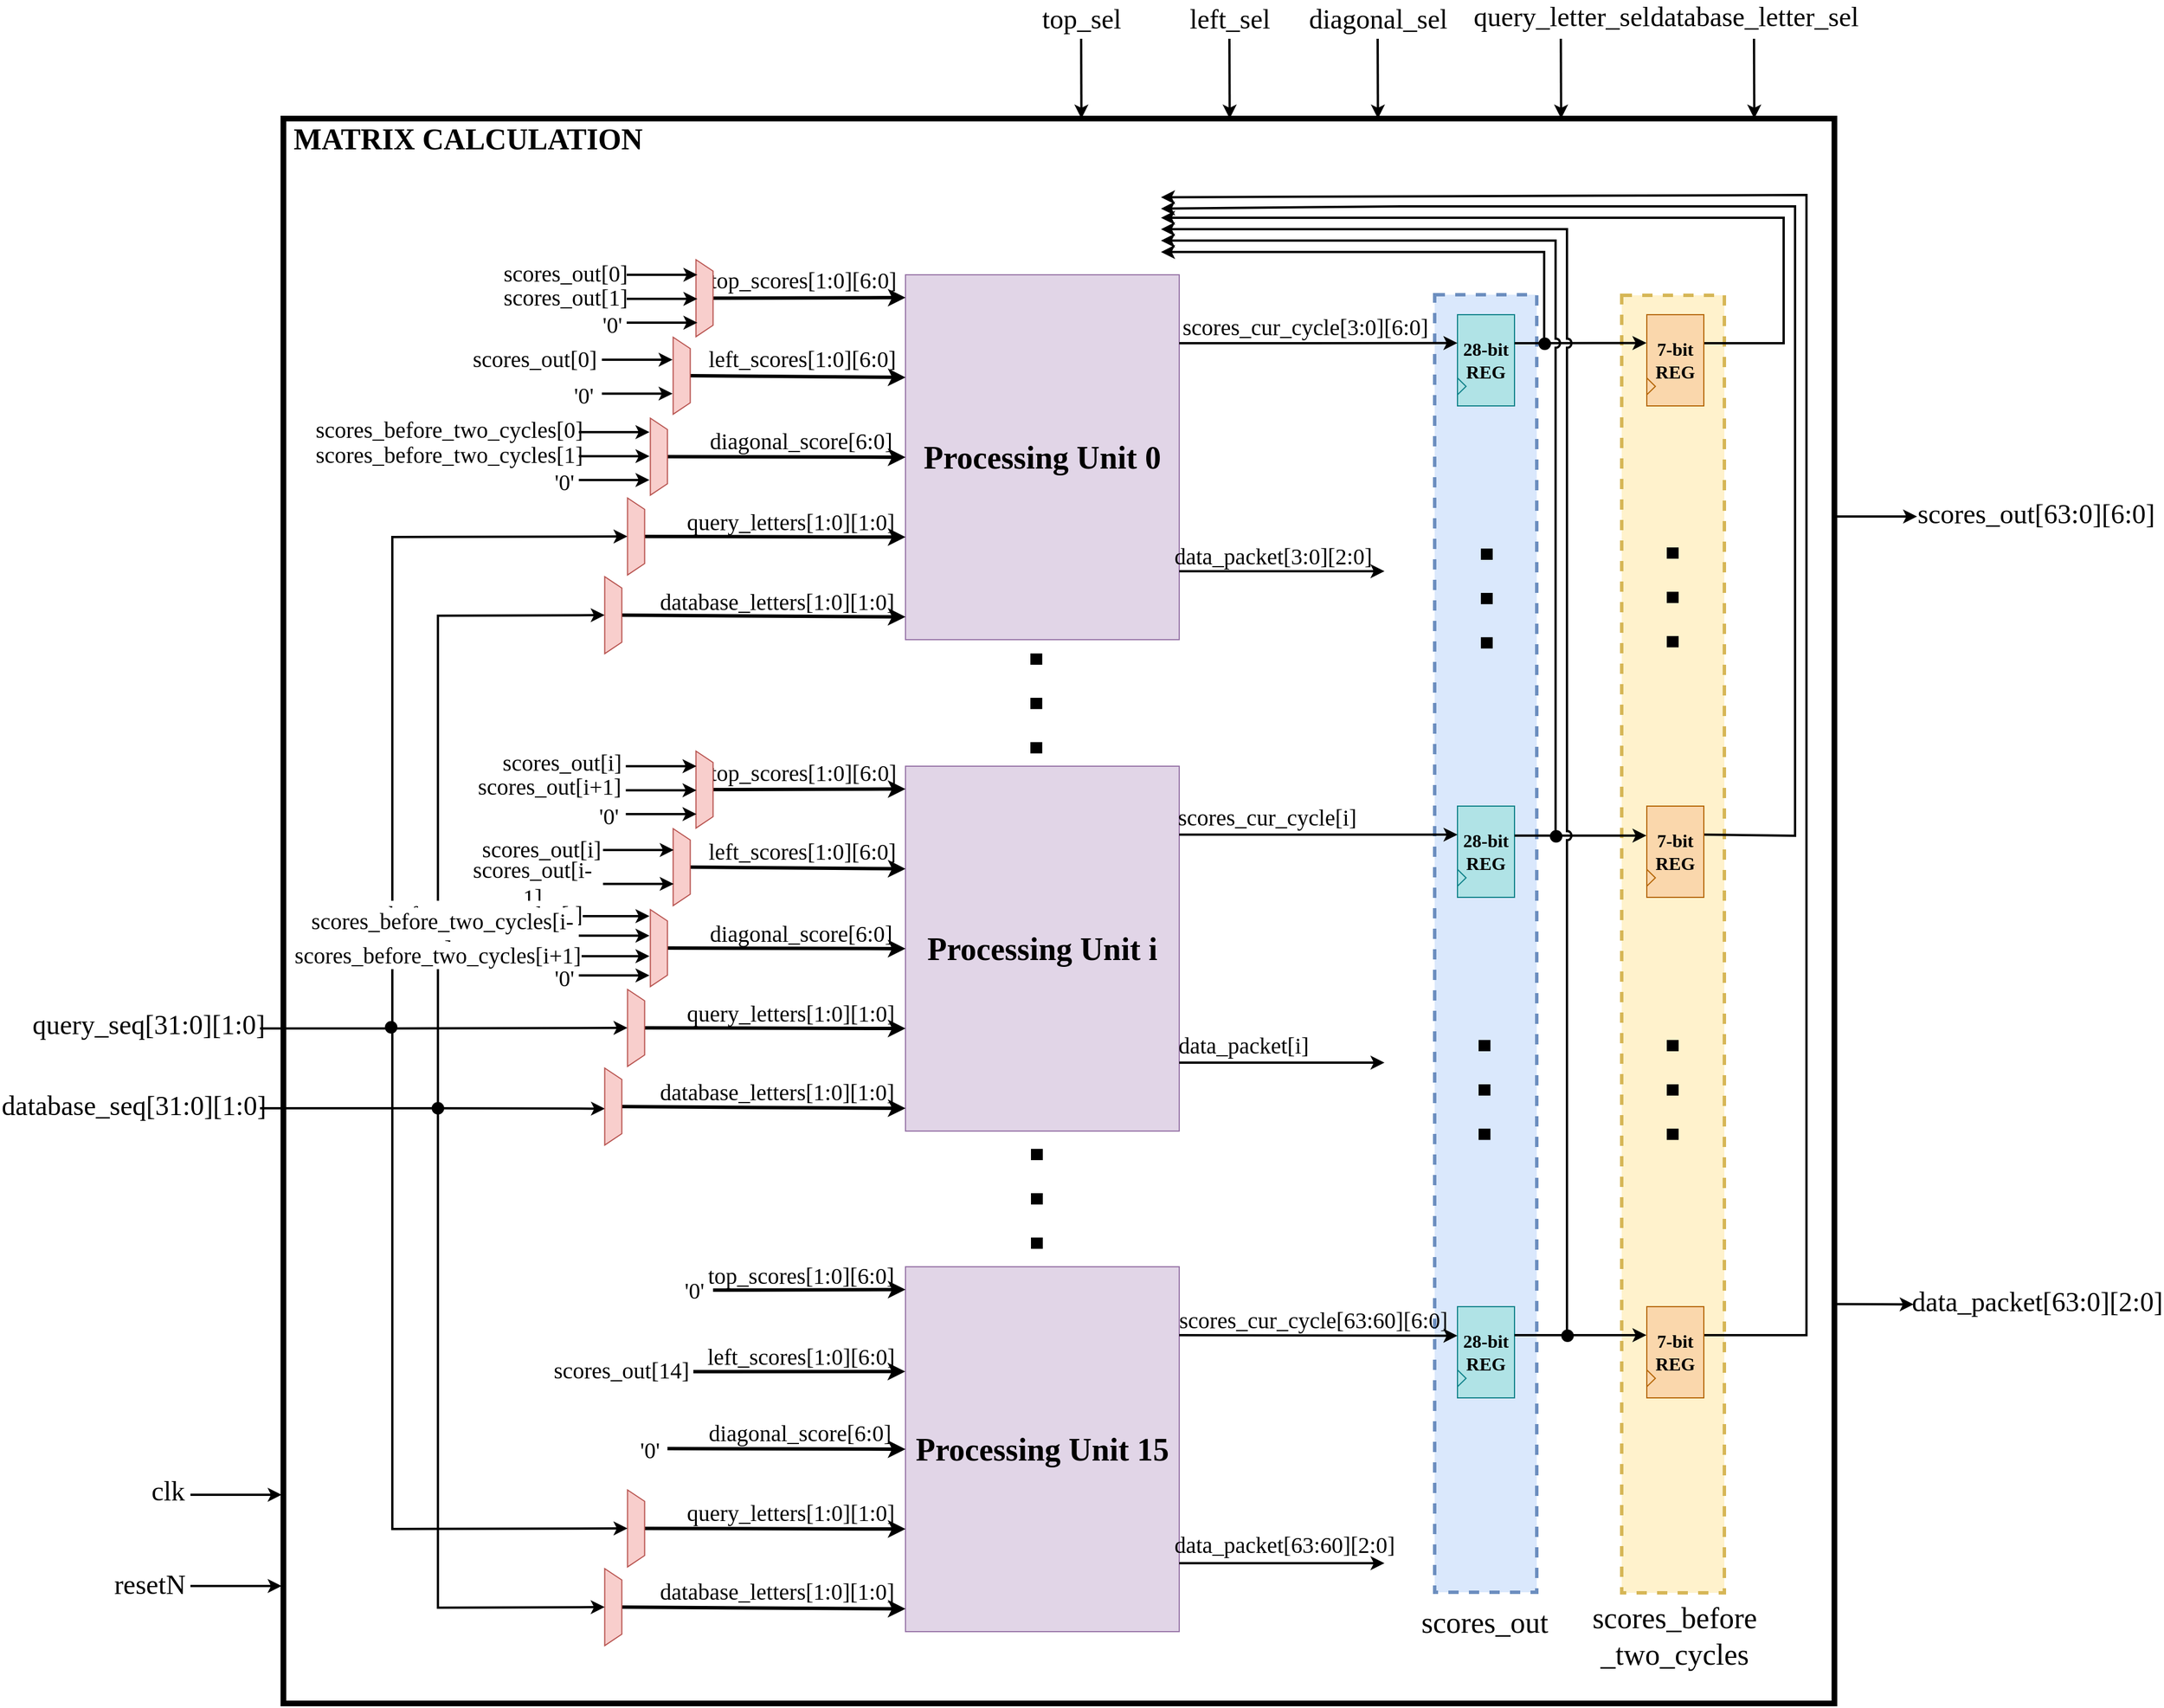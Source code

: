 <mxfile version="21.7.5" type="device">
  <diagram name="‫עמוד-1‬" id="yEgDZmayfc_JwmJZ2z_H">
    <mxGraphModel dx="6044" dy="1129" grid="1" gridSize="10" guides="1" tooltips="1" connect="1" arrows="1" fold="1" page="1" pageScale="1" pageWidth="827" pageHeight="1169" math="0" shadow="0">
      <root>
        <mxCell id="0" />
        <mxCell id="1" parent="0" />
        <mxCell id="PTuWUrmzwb7cRTRK4Qzy-93" value="" style="rounded=0;whiteSpace=wrap;html=1;fillColor=#dae8fc;dashed=1;strokeWidth=3;strokeColor=#6c8ebf;" parent="1" vertex="1">
          <mxGeometry x="-2880" y="295.51" width="89.5" height="1138" as="geometry" />
        </mxCell>
        <mxCell id="PTuWUrmzwb7cRTRK4Qzy-95" value="" style="rounded=0;whiteSpace=wrap;html=1;fillColor=#fff2cc;dashed=1;strokeWidth=3;strokeColor=#d6b656;" parent="1" vertex="1">
          <mxGeometry x="-2716" y="296.01" width="90" height="1138" as="geometry" />
        </mxCell>
        <mxCell id="PTuWUrmzwb7cRTRK4Qzy-87" value="" style="endArrow=classic;html=1;rounded=0;strokeWidth=2;" parent="1" edge="1">
          <mxGeometry width="50" height="50" relative="1" as="geometry">
            <mxPoint x="-2644" y="1208.01" as="sourcePoint" />
            <mxPoint x="-3120" y="210" as="targetPoint" />
            <Array as="points">
              <mxPoint x="-2554" y="1208.01" />
              <mxPoint x="-2554" y="208.01" />
              <mxPoint x="-3120" y="210" />
            </Array>
          </mxGeometry>
        </mxCell>
        <mxCell id="PTuWUrmzwb7cRTRK4Qzy-109" value="" style="endArrow=classic;html=1;rounded=0;strokeWidth=2;entryX=0.5;entryY=1;entryDx=0;entryDy=0;" parent="1" target="qH3Q0jehhY0XurhtMyEn-48" edge="1">
          <mxGeometry width="50" height="50" relative="1" as="geometry">
            <mxPoint x="-3910" y="939" as="sourcePoint" />
            <mxPoint x="-3587.75" y="738.51" as="targetPoint" />
            <Array as="points">
              <mxPoint x="-3794" y="939.01" />
              <mxPoint x="-3794" y="508" />
            </Array>
          </mxGeometry>
        </mxCell>
        <mxCell id="PTuWUrmzwb7cRTRK4Qzy-119" value="&lt;font style=&quot;font-size: 24px;&quot; face=&quot;Garamond&quot;&gt;query_seq[31:0][1:0]&lt;/font&gt;" style="edgeLabel;html=1;align=center;verticalAlign=middle;resizable=0;points=[];labelBackgroundColor=none;fontSize=24;" parent="PTuWUrmzwb7cRTRK4Qzy-109" vertex="1" connectable="0">
          <mxGeometry x="-0.912" y="2" relative="1" as="geometry">
            <mxPoint x="-131" y="-1" as="offset" />
          </mxGeometry>
        </mxCell>
        <mxCell id="PTuWUrmzwb7cRTRK4Qzy-114" value="" style="endArrow=classic;html=1;rounded=0;entryX=0.5;entryY=1;entryDx=0;entryDy=0;strokeWidth=2;" parent="1" target="qH3Q0jehhY0XurhtMyEn-53" edge="1">
          <mxGeometry width="50" height="50" relative="1" as="geometry">
            <mxPoint x="-3910" y="1009" as="sourcePoint" />
            <mxPoint x="-3607.75" y="647.51" as="targetPoint" />
            <Array as="points">
              <mxPoint x="-3754" y="1009.01" />
              <mxPoint x="-3754" y="577" />
            </Array>
          </mxGeometry>
        </mxCell>
        <mxCell id="PTuWUrmzwb7cRTRK4Qzy-120" value="database_seq[31:0][1:0]" style="edgeLabel;html=1;align=center;verticalAlign=middle;resizable=0;points=[];labelBackgroundColor=none;fontSize=24;fontFamily=Garamond;" parent="PTuWUrmzwb7cRTRK4Qzy-114" vertex="1" connectable="0">
          <mxGeometry x="-0.966" y="2" relative="1" as="geometry">
            <mxPoint x="-124" as="offset" />
          </mxGeometry>
        </mxCell>
        <mxCell id="PTuWUrmzwb7cRTRK4Qzy-82" value="" style="endArrow=classic;html=1;rounded=0;strokeWidth=2;exitX=0.995;exitY=0.313;exitDx=0;exitDy=0;exitPerimeter=0;jumpStyle=none;" parent="1" source="PTuWUrmzwb7cRTRK4Qzy-22" edge="1">
          <mxGeometry width="50" height="50" relative="1" as="geometry">
            <mxPoint x="-2694" y="698.01" as="sourcePoint" />
            <mxPoint x="-3120" y="220" as="targetPoint" />
            <Array as="points">
              <mxPoint x="-2564" y="770" />
              <mxPoint x="-2564" y="218.01" />
              <mxPoint x="-2910" y="218" />
            </Array>
          </mxGeometry>
        </mxCell>
        <mxCell id="PTuWUrmzwb7cRTRK4Qzy-115" value="" style="endArrow=classic;html=1;rounded=0;entryX=0.527;entryY=0.986;entryDx=0;entryDy=0;strokeWidth=2;entryPerimeter=0;" parent="1" target="PTuWUrmzwb7cRTRK4Qzy-34" edge="1">
          <mxGeometry width="50" height="50" relative="1" as="geometry">
            <mxPoint x="-3754" y="1009.01" as="sourcePoint" />
            <mxPoint x="-3494" y="1039.01" as="targetPoint" />
          </mxGeometry>
        </mxCell>
        <mxCell id="PTuWUrmzwb7cRTRK4Qzy-112" value="" style="endArrow=classic;html=1;rounded=0;entryX=0.5;entryY=1;entryDx=0;entryDy=0;strokeWidth=2;" parent="1" target="PTuWUrmzwb7cRTRK4Qzy-33" edge="1">
          <mxGeometry width="50" height="50" relative="1" as="geometry">
            <mxPoint x="-3794" y="939.01" as="sourcePoint" />
            <mxPoint x="-3890" y="910.51" as="targetPoint" />
          </mxGeometry>
        </mxCell>
        <mxCell id="PTuWUrmzwb7cRTRK4Qzy-81" value="" style="endArrow=classic;html=1;rounded=0;strokeWidth=2;" parent="1" edge="1">
          <mxGeometry width="50" height="50" relative="1" as="geometry">
            <mxPoint x="-2644" y="338.01" as="sourcePoint" />
            <mxPoint x="-3120" y="228" as="targetPoint" />
            <Array as="points">
              <mxPoint x="-2574" y="338.01" />
              <mxPoint x="-2574" y="228.01" />
              <mxPoint x="-3030" y="228" />
            </Array>
          </mxGeometry>
        </mxCell>
        <mxCell id="fvL7kXiqWdw7jgWHYyn_-1" value="&lt;b style=&quot;&quot;&gt;&lt;font style=&quot;font-size: 28px;&quot;&gt;Processing Unit 0&lt;/font&gt;&lt;/b&gt;" style="rounded=0;whiteSpace=wrap;html=1;fillColor=#e1d5e7;strokeColor=#9673a6;fontFamily=Garamond;fontSize=20;" parent="1" vertex="1">
          <mxGeometry x="-3344" y="278.01" width="240" height="320" as="geometry" />
        </mxCell>
        <mxCell id="fvL7kXiqWdw7jgWHYyn_-21" value="" style="endArrow=classic;html=1;rounded=0;strokeWidth=3;exitX=0.5;exitY=0;exitDx=0;exitDy=0;entryX=0;entryY=0.25;entryDx=0;entryDy=0;" parent="1" source="qH3Q0jehhY0XurhtMyEn-5" edge="1">
          <mxGeometry width="50" height="50" relative="1" as="geometry">
            <mxPoint x="-3539" y="298.01" as="sourcePoint" />
            <mxPoint x="-3344" y="298.01" as="targetPoint" />
          </mxGeometry>
        </mxCell>
        <mxCell id="qH3Q0jehhY0XurhtMyEn-1" value="" style="endArrow=classic;html=1;rounded=0;strokeWidth=3;exitX=0.5;exitY=0;exitDx=0;exitDy=0;" parent="1" source="qH3Q0jehhY0XurhtMyEn-43" edge="1">
          <mxGeometry width="50" height="50" relative="1" as="geometry">
            <mxPoint x="-3539" y="375.97" as="sourcePoint" />
            <mxPoint x="-3344" y="368.01" as="targetPoint" />
          </mxGeometry>
        </mxCell>
        <mxCell id="qH3Q0jehhY0XurhtMyEn-2" value="&lt;span style=&quot;font-size: 20px; font-weight: normal;&quot;&gt;left_scores[1:0][6:0]&lt;/span&gt;" style="edgeLabel;html=1;align=center;verticalAlign=middle;resizable=0;points=[];fontColor=#000000;fontFamily=Garamond;fontSize=20;fontStyle=1;labelBackgroundColor=none;" parent="qH3Q0jehhY0XurhtMyEn-1" connectable="0" vertex="1">
          <mxGeometry x="-0.44" y="3" relative="1" as="geometry">
            <mxPoint x="44" y="-13" as="offset" />
          </mxGeometry>
        </mxCell>
        <mxCell id="qH3Q0jehhY0XurhtMyEn-10" value="&lt;span style=&quot;font-size: 20px; font-weight: normal;&quot;&gt;top_scores[1:0][6:0]&lt;/span&gt;" style="edgeLabel;html=1;align=center;verticalAlign=middle;resizable=0;points=[];fontColor=#000000;fontFamily=Garamond;fontSize=20;fontStyle=1;labelBackgroundColor=none;" parent="qH3Q0jehhY0XurhtMyEn-1" connectable="0" vertex="1">
          <mxGeometry x="-0.44" y="3" relative="1" as="geometry">
            <mxPoint x="45" y="-82" as="offset" />
          </mxGeometry>
        </mxCell>
        <mxCell id="qH3Q0jehhY0XurhtMyEn-3" value="" style="endArrow=classic;html=1;rounded=0;strokeWidth=3;exitX=0.5;exitY=0;exitDx=0;exitDy=0;" parent="1" source="qH3Q0jehhY0XurhtMyEn-42" edge="1">
          <mxGeometry width="50" height="50" relative="1" as="geometry">
            <mxPoint x="-3534" y="458.01" as="sourcePoint" />
            <mxPoint x="-3344" y="438.01" as="targetPoint" />
          </mxGeometry>
        </mxCell>
        <mxCell id="qH3Q0jehhY0XurhtMyEn-4" value="&lt;span style=&quot;font-size: 20px; font-weight: normal;&quot;&gt;diagonal_score[6:0]&lt;/span&gt;" style="edgeLabel;html=1;align=center;verticalAlign=middle;resizable=0;points=[];fontColor=#000000;fontFamily=Garamond;fontSize=20;fontStyle=1;labelBackgroundColor=none;" parent="qH3Q0jehhY0XurhtMyEn-3" connectable="0" vertex="1">
          <mxGeometry x="-0.44" y="3" relative="1" as="geometry">
            <mxPoint x="58" y="-12" as="offset" />
          </mxGeometry>
        </mxCell>
        <mxCell id="qH3Q0jehhY0XurhtMyEn-5" value="" style="shape=trapezoid;perimeter=trapezoidPerimeter;whiteSpace=wrap;html=1;fixedSize=1;rotation=90;size=10;fillColor=#f8cecc;strokeColor=#b85450;" parent="1" vertex="1">
          <mxGeometry x="-3554" y="291.01" width="67.5" height="15" as="geometry" />
        </mxCell>
        <mxCell id="qH3Q0jehhY0XurhtMyEn-12" value="&lt;b&gt;&lt;font style=&quot;font-size: 16px;&quot; face=&quot;Garamond&quot;&gt;28-bit REG&lt;/font&gt;&lt;/b&gt;" style="rounded=0;whiteSpace=wrap;html=1;fillColor=#b0e3e6;strokeColor=#0e8088;" parent="1" vertex="1">
          <mxGeometry x="-2860" y="313.01" width="50" height="80" as="geometry" />
        </mxCell>
        <mxCell id="qH3Q0jehhY0XurhtMyEn-13" value="" style="triangle;whiteSpace=wrap;html=1;fillColor=#b0e3e6;strokeColor=#0e8088;" parent="1" vertex="1">
          <mxGeometry x="-2860" y="368.47" width="7.5" height="14.733" as="geometry" />
        </mxCell>
        <mxCell id="qH3Q0jehhY0XurhtMyEn-16" value="" style="endArrow=classic;html=1;rounded=0;strokeWidth=2;entryX=-0.001;entryY=0.311;entryDx=0;entryDy=0;entryPerimeter=0;" parent="1" edge="1" target="qH3Q0jehhY0XurhtMyEn-12">
          <mxGeometry width="50" height="50" relative="1" as="geometry">
            <mxPoint x="-3104" y="338.01" as="sourcePoint" />
            <mxPoint x="-2854" y="338.01" as="targetPoint" />
          </mxGeometry>
        </mxCell>
        <mxCell id="PTuWUrmzwb7cRTRK4Qzy-3" value="scores_cur_cycle[3:0][6:0]" style="edgeLabel;html=1;align=left;verticalAlign=middle;resizable=0;points=[];labelBackgroundColor=none;fontSize=20;fontFamily=Garamond;" parent="qH3Q0jehhY0XurhtMyEn-16" vertex="1" connectable="0">
          <mxGeometry x="0.17" y="-3" relative="1" as="geometry">
            <mxPoint x="-142" y="-18" as="offset" />
          </mxGeometry>
        </mxCell>
        <mxCell id="qH3Q0jehhY0XurhtMyEn-32" value="&lt;b&gt;&lt;font style=&quot;font-size: 16px;&quot; face=&quot;Garamond&quot;&gt;7-bit REG&lt;/font&gt;&lt;/b&gt;" style="rounded=0;whiteSpace=wrap;html=1;fillColor=#fad7ac;strokeColor=#b46504;" parent="1" vertex="1">
          <mxGeometry x="-2694" y="313.01" width="50" height="80" as="geometry" />
        </mxCell>
        <mxCell id="qH3Q0jehhY0XurhtMyEn-33" value="" style="triangle;whiteSpace=wrap;html=1;fillColor=#fad7ac;strokeColor=#b46504;" parent="1" vertex="1">
          <mxGeometry x="-2694" y="368.47" width="7.5" height="14.733" as="geometry" />
        </mxCell>
        <mxCell id="qH3Q0jehhY0XurhtMyEn-34" value="" style="endArrow=classic;html=1;rounded=0;strokeWidth=2;endFill=1;entryX=-0.006;entryY=0.31;entryDx=0;entryDy=0;entryPerimeter=0;" parent="1" target="qH3Q0jehhY0XurhtMyEn-32" edge="1">
          <mxGeometry width="50" height="50" relative="1" as="geometry">
            <mxPoint x="-2803" y="338.01" as="sourcePoint" />
            <mxPoint x="-2744" y="338.01" as="targetPoint" />
          </mxGeometry>
        </mxCell>
        <mxCell id="qH3Q0jehhY0XurhtMyEn-42" value="" style="shape=trapezoid;perimeter=trapezoidPerimeter;whiteSpace=wrap;html=1;fixedSize=1;rotation=90;size=10;fillColor=#f8cecc;strokeColor=#b85450;" parent="1" vertex="1">
          <mxGeometry x="-3594" y="430.01" width="67.5" height="15" as="geometry" />
        </mxCell>
        <mxCell id="qH3Q0jehhY0XurhtMyEn-43" value="" style="shape=trapezoid;perimeter=trapezoidPerimeter;whiteSpace=wrap;html=1;fixedSize=1;rotation=90;size=10;fillColor=#f8cecc;strokeColor=#b85450;" parent="1" vertex="1">
          <mxGeometry x="-3574" y="359.01" width="67.5" height="15" as="geometry" />
        </mxCell>
        <mxCell id="qH3Q0jehhY0XurhtMyEn-44" value="" style="endArrow=classic;html=1;rounded=0;strokeWidth=3;" parent="1" source="qH3Q0jehhY0XurhtMyEn-48" edge="1">
          <mxGeometry width="50" height="50" relative="1" as="geometry">
            <mxPoint x="-3574" y="537.09" as="sourcePoint" />
            <mxPoint x="-3344" y="508.01" as="targetPoint" />
          </mxGeometry>
        </mxCell>
        <mxCell id="qH3Q0jehhY0XurhtMyEn-58" value="&lt;font style=&quot;font-size: 20px;&quot; face=&quot;Garamond&quot;&gt;query_letters[1:0][1:0]&lt;/font&gt;" style="edgeLabel;html=1;align=center;verticalAlign=middle;resizable=0;points=[];labelBackgroundColor=none;" parent="qH3Q0jehhY0XurhtMyEn-44" vertex="1" connectable="0">
          <mxGeometry x="0.078" y="1" relative="1" as="geometry">
            <mxPoint x="4" y="-13" as="offset" />
          </mxGeometry>
        </mxCell>
        <mxCell id="qH3Q0jehhY0XurhtMyEn-45" value="" style="endArrow=classic;html=1;rounded=0;strokeWidth=3;" parent="1" source="qH3Q0jehhY0XurhtMyEn-53" edge="1">
          <mxGeometry width="50" height="50" relative="1" as="geometry">
            <mxPoint x="-3574" y="608.01" as="sourcePoint" />
            <mxPoint x="-3344" y="578.01" as="targetPoint" />
          </mxGeometry>
        </mxCell>
        <mxCell id="qH3Q0jehhY0XurhtMyEn-59" value="&lt;font style=&quot;font-size: 20px;&quot; face=&quot;Garamond&quot;&gt;database_letters[1:0][1:0]&lt;/font&gt;" style="edgeLabel;html=1;align=center;verticalAlign=middle;resizable=0;points=[];labelBackgroundColor=none;" parent="qH3Q0jehhY0XurhtMyEn-45" vertex="1" connectable="0">
          <mxGeometry x="-0.498" relative="1" as="geometry">
            <mxPoint x="73" y="-13" as="offset" />
          </mxGeometry>
        </mxCell>
        <mxCell id="qH3Q0jehhY0XurhtMyEn-48" value="" style="shape=trapezoid;perimeter=trapezoidPerimeter;whiteSpace=wrap;html=1;fixedSize=1;rotation=90;size=10;fillColor=#f8cecc;strokeColor=#b85450;" parent="1" vertex="1">
          <mxGeometry x="-3614" y="500.01" width="67.5" height="15" as="geometry" />
        </mxCell>
        <mxCell id="qH3Q0jehhY0XurhtMyEn-53" value="" style="shape=trapezoid;perimeter=trapezoidPerimeter;whiteSpace=wrap;html=1;fixedSize=1;rotation=90;size=10;fillColor=#f8cecc;strokeColor=#b85450;" parent="1" vertex="1">
          <mxGeometry x="-3634" y="569.01" width="67.5" height="15" as="geometry" />
        </mxCell>
        <mxCell id="PTuWUrmzwb7cRTRK4Qzy-4" value="" style="endArrow=classic;html=1;rounded=0;exitX=1;exitY=0.5;exitDx=0;exitDy=0;strokeWidth=2;" parent="1" edge="1">
          <mxGeometry width="50" height="50" relative="1" as="geometry">
            <mxPoint x="-3104" y="538.01" as="sourcePoint" />
            <mxPoint x="-2924" y="538.01" as="targetPoint" />
          </mxGeometry>
        </mxCell>
        <mxCell id="PTuWUrmzwb7cRTRK4Qzy-5" value="&lt;font face=&quot;Garamond&quot; style=&quot;font-size: 20px;&quot;&gt;data_packet[3:0][2:0]&lt;/font&gt;" style="edgeLabel;html=1;align=center;verticalAlign=middle;resizable=0;points=[];labelBackgroundColor=none;" parent="PTuWUrmzwb7cRTRK4Qzy-4" vertex="1" connectable="0">
          <mxGeometry x="0.858" y="-4" relative="1" as="geometry">
            <mxPoint x="-85" y="-18" as="offset" />
          </mxGeometry>
        </mxCell>
        <mxCell id="PTuWUrmzwb7cRTRK4Qzy-9" value="&lt;b style=&quot;&quot;&gt;&lt;font style=&quot;font-size: 28px;&quot;&gt;Processing Unit i&lt;/font&gt;&lt;/b&gt;" style="rounded=0;whiteSpace=wrap;html=1;fillColor=#e1d5e7;strokeColor=#9673a6;fontFamily=Garamond;fontSize=20;" parent="1" vertex="1">
          <mxGeometry x="-3344" y="709.01" width="240" height="320" as="geometry" />
        </mxCell>
        <mxCell id="PTuWUrmzwb7cRTRK4Qzy-10" value="" style="endArrow=classic;html=1;rounded=0;strokeWidth=3;exitX=0.5;exitY=0;exitDx=0;exitDy=0;entryX=0;entryY=0.25;entryDx=0;entryDy=0;" parent="1" source="PTuWUrmzwb7cRTRK4Qzy-17" edge="1">
          <mxGeometry width="50" height="50" relative="1" as="geometry">
            <mxPoint x="-3539" y="729.01" as="sourcePoint" />
            <mxPoint x="-3344" y="729.01" as="targetPoint" />
          </mxGeometry>
        </mxCell>
        <mxCell id="PTuWUrmzwb7cRTRK4Qzy-11" value="" style="endArrow=classic;html=1;rounded=0;strokeWidth=3;exitX=0.5;exitY=0;exitDx=0;exitDy=0;" parent="1" source="PTuWUrmzwb7cRTRK4Qzy-28" edge="1">
          <mxGeometry width="50" height="50" relative="1" as="geometry">
            <mxPoint x="-3539" y="806.97" as="sourcePoint" />
            <mxPoint x="-3344" y="799.01" as="targetPoint" />
          </mxGeometry>
        </mxCell>
        <mxCell id="PTuWUrmzwb7cRTRK4Qzy-12" value="&lt;span style=&quot;font-size: 20px; font-weight: normal;&quot;&gt;left_scores[1:0][6:0]&lt;/span&gt;" style="edgeLabel;html=1;align=center;verticalAlign=middle;resizable=0;points=[];fontColor=#000000;fontFamily=Garamond;fontSize=20;fontStyle=1;labelBackgroundColor=none;" parent="PTuWUrmzwb7cRTRK4Qzy-11" connectable="0" vertex="1">
          <mxGeometry x="-0.44" y="3" relative="1" as="geometry">
            <mxPoint x="44" y="-12" as="offset" />
          </mxGeometry>
        </mxCell>
        <mxCell id="PTuWUrmzwb7cRTRK4Qzy-13" value="&lt;span style=&quot;font-size: 20px; font-weight: normal;&quot;&gt;top_scores[1:0][6:0]&lt;/span&gt;" style="edgeLabel;html=1;align=center;verticalAlign=middle;resizable=0;points=[];fontColor=#000000;fontFamily=Garamond;fontSize=20;fontStyle=1;labelBackgroundColor=none;" parent="PTuWUrmzwb7cRTRK4Qzy-11" connectable="0" vertex="1">
          <mxGeometry x="-0.44" y="3" relative="1" as="geometry">
            <mxPoint x="45" y="-81" as="offset" />
          </mxGeometry>
        </mxCell>
        <mxCell id="PTuWUrmzwb7cRTRK4Qzy-14" value="" style="endArrow=classic;html=1;rounded=0;strokeWidth=3;exitX=0.5;exitY=0;exitDx=0;exitDy=0;" parent="1" source="PTuWUrmzwb7cRTRK4Qzy-27" edge="1">
          <mxGeometry width="50" height="50" relative="1" as="geometry">
            <mxPoint x="-3534" y="889.01" as="sourcePoint" />
            <mxPoint x="-3344" y="869.01" as="targetPoint" />
          </mxGeometry>
        </mxCell>
        <mxCell id="PTuWUrmzwb7cRTRK4Qzy-15" value="&lt;span style=&quot;font-size: 20px; font-weight: normal;&quot;&gt;diagonal_score[6:0]&lt;/span&gt;" style="edgeLabel;html=1;align=center;verticalAlign=middle;resizable=0;points=[];fontColor=#000000;fontFamily=Garamond;fontSize=20;fontStyle=1;labelBackgroundColor=none;" parent="PTuWUrmzwb7cRTRK4Qzy-14" connectable="0" vertex="1">
          <mxGeometry x="-0.44" y="3" relative="1" as="geometry">
            <mxPoint x="58" y="-11" as="offset" />
          </mxGeometry>
        </mxCell>
        <mxCell id="PTuWUrmzwb7cRTRK4Qzy-17" value="" style="shape=trapezoid;perimeter=trapezoidPerimeter;whiteSpace=wrap;html=1;fixedSize=1;rotation=90;size=10;fillColor=#f8cecc;strokeColor=#b85450;" parent="1" vertex="1">
          <mxGeometry x="-3554" y="722.01" width="67.5" height="15" as="geometry" />
        </mxCell>
        <mxCell id="PTuWUrmzwb7cRTRK4Qzy-18" value="&lt;b&gt;&lt;font style=&quot;font-size: 16px;&quot; face=&quot;Garamond&quot;&gt;28-bit REG&lt;/font&gt;&lt;/b&gt;" style="rounded=0;whiteSpace=wrap;html=1;fillColor=#b0e3e6;strokeColor=#0e8088;" parent="1" vertex="1">
          <mxGeometry x="-2860" y="744.01" width="50" height="80" as="geometry" />
        </mxCell>
        <mxCell id="PTuWUrmzwb7cRTRK4Qzy-19" value="" style="triangle;whiteSpace=wrap;html=1;fillColor=#b0e3e6;strokeColor=#0e8088;" parent="1" vertex="1">
          <mxGeometry x="-2860" y="799.47" width="7.5" height="14.733" as="geometry" />
        </mxCell>
        <mxCell id="PTuWUrmzwb7cRTRK4Qzy-20" value="" style="endArrow=classic;html=1;rounded=0;strokeWidth=2;entryX=0;entryY=0.313;entryDx=0;entryDy=0;entryPerimeter=0;" parent="1" target="PTuWUrmzwb7cRTRK4Qzy-18" edge="1">
          <mxGeometry width="50" height="50" relative="1" as="geometry">
            <mxPoint x="-3104" y="769.01" as="sourcePoint" />
            <mxPoint x="-2914" y="769.01" as="targetPoint" />
          </mxGeometry>
        </mxCell>
        <mxCell id="PTuWUrmzwb7cRTRK4Qzy-21" value="scores_cur_cycle[i]" style="edgeLabel;html=1;align=left;verticalAlign=middle;resizable=0;points=[];labelBackgroundColor=none;fontSize=20;fontFamily=Garamond;" parent="PTuWUrmzwb7cRTRK4Qzy-20" vertex="1" connectable="0">
          <mxGeometry x="0.17" y="-3" relative="1" as="geometry">
            <mxPoint x="-145" y="-19" as="offset" />
          </mxGeometry>
        </mxCell>
        <mxCell id="PTuWUrmzwb7cRTRK4Qzy-22" value="&lt;b&gt;&lt;font style=&quot;font-size: 16px;&quot; face=&quot;Garamond&quot;&gt;7-bit REG&lt;/font&gt;&lt;/b&gt;" style="rounded=0;whiteSpace=wrap;html=1;fillColor=#fad7ac;strokeColor=#b46504;" parent="1" vertex="1">
          <mxGeometry x="-2694" y="744.01" width="50" height="80" as="geometry" />
        </mxCell>
        <mxCell id="PTuWUrmzwb7cRTRK4Qzy-23" value="" style="triangle;whiteSpace=wrap;html=1;fillColor=#fad7ac;strokeColor=#b46504;" parent="1" vertex="1">
          <mxGeometry x="-2694" y="799.47" width="7.5" height="14.733" as="geometry" />
        </mxCell>
        <mxCell id="PTuWUrmzwb7cRTRK4Qzy-24" value="" style="endArrow=classic;html=1;rounded=0;strokeWidth=2;endFill=1;entryX=-0.006;entryY=0.323;entryDx=0;entryDy=0;entryPerimeter=0;exitX=1.002;exitY=0.323;exitDx=0;exitDy=0;exitPerimeter=0;" parent="1" target="PTuWUrmzwb7cRTRK4Qzy-22" edge="1" source="PTuWUrmzwb7cRTRK4Qzy-18">
          <mxGeometry width="50" height="50" relative="1" as="geometry">
            <mxPoint x="-2794" y="769.01" as="sourcePoint" />
            <mxPoint x="-2744" y="769.01" as="targetPoint" />
          </mxGeometry>
        </mxCell>
        <mxCell id="PTuWUrmzwb7cRTRK4Qzy-27" value="" style="shape=trapezoid;perimeter=trapezoidPerimeter;whiteSpace=wrap;html=1;fixedSize=1;rotation=90;size=10;fillColor=#f8cecc;strokeColor=#b85450;" parent="1" vertex="1">
          <mxGeometry x="-3594" y="861.01" width="67.5" height="15" as="geometry" />
        </mxCell>
        <mxCell id="PTuWUrmzwb7cRTRK4Qzy-28" value="" style="shape=trapezoid;perimeter=trapezoidPerimeter;whiteSpace=wrap;html=1;fixedSize=1;rotation=90;size=10;fillColor=#f8cecc;strokeColor=#b85450;" parent="1" vertex="1">
          <mxGeometry x="-3574" y="790.01" width="67.5" height="15" as="geometry" />
        </mxCell>
        <mxCell id="PTuWUrmzwb7cRTRK4Qzy-29" value="" style="endArrow=classic;html=1;rounded=0;strokeWidth=3;" parent="1" source="PTuWUrmzwb7cRTRK4Qzy-33" edge="1">
          <mxGeometry width="50" height="50" relative="1" as="geometry">
            <mxPoint x="-3574" y="968.09" as="sourcePoint" />
            <mxPoint x="-3344" y="939.01" as="targetPoint" />
          </mxGeometry>
        </mxCell>
        <mxCell id="PTuWUrmzwb7cRTRK4Qzy-30" value="&lt;font style=&quot;font-size: 20px;&quot; face=&quot;Garamond&quot;&gt;query_letters[1:0][1:0]&lt;/font&gt;" style="edgeLabel;html=1;align=center;verticalAlign=middle;resizable=0;points=[];labelBackgroundColor=none;" parent="PTuWUrmzwb7cRTRK4Qzy-29" vertex="1" connectable="0">
          <mxGeometry x="0.078" y="1" relative="1" as="geometry">
            <mxPoint x="4" y="-13" as="offset" />
          </mxGeometry>
        </mxCell>
        <mxCell id="PTuWUrmzwb7cRTRK4Qzy-31" value="" style="endArrow=classic;html=1;rounded=0;strokeWidth=3;" parent="1" source="PTuWUrmzwb7cRTRK4Qzy-34" edge="1">
          <mxGeometry width="50" height="50" relative="1" as="geometry">
            <mxPoint x="-3574" y="1039.01" as="sourcePoint" />
            <mxPoint x="-3344" y="1009.01" as="targetPoint" />
          </mxGeometry>
        </mxCell>
        <mxCell id="PTuWUrmzwb7cRTRK4Qzy-32" value="&lt;font style=&quot;font-size: 20px;&quot; face=&quot;Garamond&quot;&gt;database_letters[1:0][1:0]&lt;/font&gt;" style="edgeLabel;html=1;align=center;verticalAlign=middle;resizable=0;points=[];labelBackgroundColor=none;" parent="PTuWUrmzwb7cRTRK4Qzy-31" vertex="1" connectable="0">
          <mxGeometry x="-0.498" relative="1" as="geometry">
            <mxPoint x="73" y="-14" as="offset" />
          </mxGeometry>
        </mxCell>
        <mxCell id="PTuWUrmzwb7cRTRK4Qzy-33" value="" style="shape=trapezoid;perimeter=trapezoidPerimeter;whiteSpace=wrap;html=1;fixedSize=1;rotation=90;size=10;fillColor=#f8cecc;strokeColor=#b85450;" parent="1" vertex="1">
          <mxGeometry x="-3614" y="931.01" width="67.5" height="15" as="geometry" />
        </mxCell>
        <mxCell id="PTuWUrmzwb7cRTRK4Qzy-34" value="" style="shape=trapezoid;perimeter=trapezoidPerimeter;whiteSpace=wrap;html=1;fixedSize=1;rotation=90;size=10;fillColor=#f8cecc;strokeColor=#b85450;" parent="1" vertex="1">
          <mxGeometry x="-3634" y="1000.01" width="67.5" height="15" as="geometry" />
        </mxCell>
        <mxCell id="PTuWUrmzwb7cRTRK4Qzy-35" value="" style="endArrow=classic;html=1;rounded=0;exitX=1;exitY=0.5;exitDx=0;exitDy=0;strokeWidth=2;" parent="1" edge="1">
          <mxGeometry width="50" height="50" relative="1" as="geometry">
            <mxPoint x="-3104" y="969.01" as="sourcePoint" />
            <mxPoint x="-2924" y="969.01" as="targetPoint" />
          </mxGeometry>
        </mxCell>
        <mxCell id="PTuWUrmzwb7cRTRK4Qzy-36" value="&lt;font face=&quot;Garamond&quot; style=&quot;font-size: 20px;&quot;&gt;data_packet[i]&lt;/font&gt;" style="edgeLabel;html=1;align=center;verticalAlign=middle;resizable=0;points=[];labelBackgroundColor=none;" parent="PTuWUrmzwb7cRTRK4Qzy-35" vertex="1" connectable="0">
          <mxGeometry x="0.858" y="-4" relative="1" as="geometry">
            <mxPoint x="-111" y="-20" as="offset" />
          </mxGeometry>
        </mxCell>
        <mxCell id="PTuWUrmzwb7cRTRK4Qzy-38" value="&lt;b style=&quot;&quot;&gt;&lt;font style=&quot;font-size: 28px;&quot;&gt;Processing Unit 15&lt;/font&gt;&lt;/b&gt;" style="rounded=0;whiteSpace=wrap;html=1;fillColor=#e1d5e7;strokeColor=#9673a6;fontFamily=Garamond;fontSize=20;" parent="1" vertex="1">
          <mxGeometry x="-3344" y="1148.01" width="240" height="320" as="geometry" />
        </mxCell>
        <mxCell id="PTuWUrmzwb7cRTRK4Qzy-39" value="" style="endArrow=classic;html=1;rounded=0;strokeWidth=3;exitX=0.5;exitY=0;exitDx=0;exitDy=0;entryX=0;entryY=0.25;entryDx=0;entryDy=0;" parent="1" edge="1">
          <mxGeometry width="50" height="50" relative="1" as="geometry">
            <mxPoint x="-3512.75" y="1168.51" as="sourcePoint" />
            <mxPoint x="-3344" y="1168.01" as="targetPoint" />
          </mxGeometry>
        </mxCell>
        <mxCell id="PTuWUrmzwb7cRTRK4Qzy-40" value="" style="endArrow=classic;html=1;rounded=0;strokeWidth=3;entryX=-0.001;entryY=0.287;entryDx=0;entryDy=0;entryPerimeter=0;" parent="1" edge="1" target="PTuWUrmzwb7cRTRK4Qzy-38">
          <mxGeometry width="50" height="50" relative="1" as="geometry">
            <mxPoint x="-3530" y="1240" as="sourcePoint" />
            <mxPoint x="-3344" y="1238.01" as="targetPoint" />
          </mxGeometry>
        </mxCell>
        <mxCell id="PTuWUrmzwb7cRTRK4Qzy-41" value="&lt;span style=&quot;font-size: 20px; font-weight: normal;&quot;&gt;left_scores[1:0][6:0]&lt;/span&gt;" style="edgeLabel;html=1;align=center;verticalAlign=middle;resizable=0;points=[];fontColor=#000000;fontFamily=Garamond;fontSize=20;fontStyle=1;labelBackgroundColor=none;" parent="PTuWUrmzwb7cRTRK4Qzy-40" connectable="0" vertex="1">
          <mxGeometry x="-0.44" y="3" relative="1" as="geometry">
            <mxPoint x="42" y="-11" as="offset" />
          </mxGeometry>
        </mxCell>
        <mxCell id="PTuWUrmzwb7cRTRK4Qzy-42" value="&lt;span style=&quot;font-size: 20px; font-weight: normal;&quot;&gt;top_scores[1:0][6:0]&lt;/span&gt;" style="edgeLabel;html=1;align=center;verticalAlign=middle;resizable=0;points=[];fontColor=#000000;fontFamily=Garamond;fontSize=20;fontStyle=1;labelBackgroundColor=none;" parent="PTuWUrmzwb7cRTRK4Qzy-40" connectable="0" vertex="1">
          <mxGeometry x="-0.44" y="3" relative="1" as="geometry">
            <mxPoint x="42" y="-82" as="offset" />
          </mxGeometry>
        </mxCell>
        <mxCell id="PTuWUrmzwb7cRTRK4Qzy-43" value="" style="endArrow=classic;html=1;rounded=0;strokeWidth=3;exitX=0.5;exitY=0;exitDx=0;exitDy=0;" parent="1" edge="1">
          <mxGeometry width="50" height="50" relative="1" as="geometry">
            <mxPoint x="-3552.75" y="1307.51" as="sourcePoint" />
            <mxPoint x="-3344" y="1308.01" as="targetPoint" />
          </mxGeometry>
        </mxCell>
        <mxCell id="PTuWUrmzwb7cRTRK4Qzy-44" value="&lt;span style=&quot;font-size: 20px; font-weight: normal;&quot;&gt;diagonal_score[6:0]&lt;/span&gt;" style="edgeLabel;html=1;align=center;verticalAlign=middle;resizable=0;points=[];fontColor=#000000;fontFamily=Garamond;fontSize=20;fontStyle=1;labelBackgroundColor=none;" parent="PTuWUrmzwb7cRTRK4Qzy-43" connectable="0" vertex="1">
          <mxGeometry x="-0.44" y="3" relative="1" as="geometry">
            <mxPoint x="57" y="-12" as="offset" />
          </mxGeometry>
        </mxCell>
        <mxCell id="PTuWUrmzwb7cRTRK4Qzy-46" value="&lt;b&gt;&lt;font style=&quot;font-size: 16px;&quot; face=&quot;Garamond&quot;&gt;28-bit REG&lt;/font&gt;&lt;/b&gt;" style="rounded=0;whiteSpace=wrap;html=1;fillColor=#b0e3e6;strokeColor=#0e8088;" parent="1" vertex="1">
          <mxGeometry x="-2860" y="1183.01" width="50" height="80" as="geometry" />
        </mxCell>
        <mxCell id="PTuWUrmzwb7cRTRK4Qzy-47" value="" style="triangle;whiteSpace=wrap;html=1;fillColor=#b0e3e6;strokeColor=#0e8088;" parent="1" vertex="1">
          <mxGeometry x="-2860" y="1238.47" width="7.5" height="14.733" as="geometry" />
        </mxCell>
        <mxCell id="PTuWUrmzwb7cRTRK4Qzy-48" value="" style="endArrow=classic;html=1;rounded=0;strokeWidth=2;entryX=-0.001;entryY=0.319;entryDx=0;entryDy=0;entryPerimeter=0;" parent="1" target="PTuWUrmzwb7cRTRK4Qzy-46" edge="1">
          <mxGeometry width="50" height="50" relative="1" as="geometry">
            <mxPoint x="-3104" y="1208.01" as="sourcePoint" />
            <mxPoint x="-2914" y="1208.01" as="targetPoint" />
          </mxGeometry>
        </mxCell>
        <mxCell id="PTuWUrmzwb7cRTRK4Qzy-49" value="scores_cur_cycle[63:60][6:0]" style="edgeLabel;html=1;align=left;verticalAlign=middle;resizable=0;points=[];labelBackgroundColor=none;fontSize=20;fontFamily=Garamond;" parent="PTuWUrmzwb7cRTRK4Qzy-48" vertex="1" connectable="0">
          <mxGeometry x="0.17" y="-3" relative="1" as="geometry">
            <mxPoint x="-144" y="-18" as="offset" />
          </mxGeometry>
        </mxCell>
        <mxCell id="PTuWUrmzwb7cRTRK4Qzy-50" value="&lt;b&gt;&lt;font style=&quot;font-size: 16px;&quot; face=&quot;Garamond&quot;&gt;7-bit REG&lt;/font&gt;&lt;/b&gt;" style="rounded=0;whiteSpace=wrap;html=1;fillColor=#fad7ac;strokeColor=#b46504;" parent="1" vertex="1">
          <mxGeometry x="-2694" y="1183.01" width="50" height="80" as="geometry" />
        </mxCell>
        <mxCell id="PTuWUrmzwb7cRTRK4Qzy-51" value="" style="triangle;whiteSpace=wrap;html=1;fillColor=#fad7ac;strokeColor=#b46504;" parent="1" vertex="1">
          <mxGeometry x="-2694" y="1238.47" width="7.5" height="14.733" as="geometry" />
        </mxCell>
        <mxCell id="PTuWUrmzwb7cRTRK4Qzy-57" value="" style="endArrow=classic;html=1;rounded=0;strokeWidth=3;" parent="1" source="PTuWUrmzwb7cRTRK4Qzy-61" edge="1">
          <mxGeometry width="50" height="50" relative="1" as="geometry">
            <mxPoint x="-3574" y="1407.09" as="sourcePoint" />
            <mxPoint x="-3344" y="1378.01" as="targetPoint" />
          </mxGeometry>
        </mxCell>
        <mxCell id="PTuWUrmzwb7cRTRK4Qzy-58" value="&lt;font style=&quot;font-size: 20px;&quot; face=&quot;Garamond&quot;&gt;query_letters[1:0][1:0]&lt;/font&gt;" style="edgeLabel;html=1;align=center;verticalAlign=middle;resizable=0;points=[];labelBackgroundColor=none;" parent="PTuWUrmzwb7cRTRK4Qzy-57" vertex="1" connectable="0">
          <mxGeometry x="0.078" y="1" relative="1" as="geometry">
            <mxPoint x="4" y="-14" as="offset" />
          </mxGeometry>
        </mxCell>
        <mxCell id="PTuWUrmzwb7cRTRK4Qzy-59" value="" style="endArrow=classic;html=1;rounded=0;strokeWidth=3;" parent="1" source="PTuWUrmzwb7cRTRK4Qzy-62" edge="1">
          <mxGeometry width="50" height="50" relative="1" as="geometry">
            <mxPoint x="-3574" y="1478.01" as="sourcePoint" />
            <mxPoint x="-3344" y="1448.01" as="targetPoint" />
          </mxGeometry>
        </mxCell>
        <mxCell id="PTuWUrmzwb7cRTRK4Qzy-60" value="&lt;font style=&quot;font-size: 20px;&quot; face=&quot;Garamond&quot;&gt;database_letters[1:0][1:0]&lt;/font&gt;" style="edgeLabel;html=1;align=center;verticalAlign=middle;resizable=0;points=[];labelBackgroundColor=none;" parent="PTuWUrmzwb7cRTRK4Qzy-59" vertex="1" connectable="0">
          <mxGeometry x="-0.498" relative="1" as="geometry">
            <mxPoint x="73" y="-15" as="offset" />
          </mxGeometry>
        </mxCell>
        <mxCell id="PTuWUrmzwb7cRTRK4Qzy-61" value="" style="shape=trapezoid;perimeter=trapezoidPerimeter;whiteSpace=wrap;html=1;fixedSize=1;rotation=90;size=10;fillColor=#f8cecc;strokeColor=#b85450;" parent="1" vertex="1">
          <mxGeometry x="-3614" y="1370.01" width="67.5" height="15" as="geometry" />
        </mxCell>
        <mxCell id="PTuWUrmzwb7cRTRK4Qzy-62" value="" style="shape=trapezoid;perimeter=trapezoidPerimeter;whiteSpace=wrap;html=1;fixedSize=1;rotation=90;size=10;fillColor=#f8cecc;strokeColor=#b85450;" parent="1" vertex="1">
          <mxGeometry x="-3634" y="1439.01" width="67.5" height="15" as="geometry" />
        </mxCell>
        <mxCell id="PTuWUrmzwb7cRTRK4Qzy-63" value="" style="endArrow=classic;html=1;rounded=0;exitX=1;exitY=0.5;exitDx=0;exitDy=0;strokeWidth=2;" parent="1" edge="1">
          <mxGeometry width="50" height="50" relative="1" as="geometry">
            <mxPoint x="-3104" y="1408.01" as="sourcePoint" />
            <mxPoint x="-2924" y="1408.01" as="targetPoint" />
          </mxGeometry>
        </mxCell>
        <mxCell id="PTuWUrmzwb7cRTRK4Qzy-64" value="&lt;font face=&quot;Garamond&quot; style=&quot;font-size: 20px;&quot;&gt;data_packet[63:60][2:0]&lt;/font&gt;" style="edgeLabel;html=1;align=center;verticalAlign=middle;resizable=0;points=[];labelBackgroundColor=none;" parent="PTuWUrmzwb7cRTRK4Qzy-63" vertex="1" connectable="0">
          <mxGeometry x="0.858" y="-4" relative="1" as="geometry">
            <mxPoint x="-75" y="-21" as="offset" />
          </mxGeometry>
        </mxCell>
        <mxCell id="PTuWUrmzwb7cRTRK4Qzy-97" value="MATRIX CALCULATION" style="text;html=1;strokeColor=none;fillColor=none;align=center;verticalAlign=middle;whiteSpace=wrap;rounded=0;fontSize=26;fontFamily=Garamond;fontStyle=1" parent="1" vertex="1">
          <mxGeometry x="-3893" y="144.01" width="331" height="30" as="geometry" />
        </mxCell>
        <mxCell id="PTuWUrmzwb7cRTRK4Qzy-98" value="scores_out" style="text;html=1;strokeColor=none;fillColor=none;align=center;verticalAlign=middle;whiteSpace=wrap;rounded=0;fontSize=26;fontFamily=Garamond;" parent="1" vertex="1">
          <mxGeometry x="-2895" y="1439.01" width="118.25" height="40.99" as="geometry" />
        </mxCell>
        <mxCell id="PTuWUrmzwb7cRTRK4Qzy-99" value="scores_before&lt;br style=&quot;font-size: 26px;&quot;&gt;_two_cycles" style="text;html=1;strokeColor=none;fillColor=none;align=center;verticalAlign=middle;whiteSpace=wrap;rounded=0;fontSize=26;fontFamily=Garamond;" parent="1" vertex="1">
          <mxGeometry x="-2742.5" y="1439.01" width="145" height="66" as="geometry" />
        </mxCell>
        <mxCell id="PTuWUrmzwb7cRTRK4Qzy-105" value=". . ." style="text;html=1;strokeColor=none;fillColor=none;align=center;verticalAlign=middle;whiteSpace=wrap;rounded=0;fontStyle=1;fontSize=70;rotation=90;" parent="1" vertex="1">
          <mxGeometry x="-3289" y="1081.51" width="161" height="14" as="geometry" />
        </mxCell>
        <mxCell id="PTuWUrmzwb7cRTRK4Qzy-110" value="" style="endArrow=classic;html=1;rounded=0;entryX=0.5;entryY=1;entryDx=0;entryDy=0;strokeWidth=2;" parent="1" target="PTuWUrmzwb7cRTRK4Qzy-61" edge="1">
          <mxGeometry width="50" height="50" relative="1" as="geometry">
            <mxPoint x="-3794" y="708.01" as="sourcePoint" />
            <mxPoint x="-3234" y="978.01" as="targetPoint" />
            <Array as="points">
              <mxPoint x="-3794" y="1378.01" />
            </Array>
          </mxGeometry>
        </mxCell>
        <mxCell id="PTuWUrmzwb7cRTRK4Qzy-116" value="" style="endArrow=classic;html=1;rounded=0;entryX=0.5;entryY=1;entryDx=0;entryDy=0;strokeWidth=2;jumpStyle=none;" parent="1" target="PTuWUrmzwb7cRTRK4Qzy-62" edge="1" source="1McmFWv720N9G1RFTVl9-58">
          <mxGeometry width="50" height="50" relative="1" as="geometry">
            <mxPoint x="-3754" y="938.01" as="sourcePoint" />
            <mxPoint x="-3454" y="1188.01" as="targetPoint" />
            <Array as="points">
              <mxPoint x="-3754" y="1447.01" />
            </Array>
          </mxGeometry>
        </mxCell>
        <mxCell id="qH3Q0jehhY0XurhtMyEn-6" value="" style="endArrow=classic;html=1;rounded=0;exitX=1.002;exitY=0.312;exitDx=0;exitDy=0;strokeWidth=2;exitPerimeter=0;" parent="1" source="qH3Q0jehhY0XurhtMyEn-12" edge="1">
          <mxGeometry width="50" height="50" relative="1" as="geometry">
            <mxPoint x="-2909" y="258.01" as="sourcePoint" />
            <mxPoint x="-3120" y="258" as="targetPoint" />
            <Array as="points">
              <mxPoint x="-2784" y="338.01" />
              <mxPoint x="-2784" y="258.01" />
            </Array>
          </mxGeometry>
        </mxCell>
        <mxCell id="PTuWUrmzwb7cRTRK4Qzy-121" value="" style="endArrow=classic;html=1;rounded=0;strokeWidth=2;fontSize=20;fontFamily=Garamond;labelBackgroundColor=none;" parent="1" edge="1">
          <mxGeometry width="50" height="50" relative="1" as="geometry">
            <mxPoint x="-2527" y="490" as="sourcePoint" />
            <mxPoint x="-2457" y="490" as="targetPoint" />
          </mxGeometry>
        </mxCell>
        <mxCell id="PTuWUrmzwb7cRTRK4Qzy-123" value="scores_out[63:0][6:0]" style="edgeLabel;html=1;align=center;verticalAlign=middle;resizable=0;points=[];labelBackgroundColor=none;fontSize=24;fontFamily=Garamond;" parent="PTuWUrmzwb7cRTRK4Qzy-121" vertex="1" connectable="0">
          <mxGeometry x="0.409" y="2" relative="1" as="geometry">
            <mxPoint x="124" as="offset" />
          </mxGeometry>
        </mxCell>
        <mxCell id="PTuWUrmzwb7cRTRK4Qzy-122" value="" style="endArrow=classic;html=1;rounded=0;exitX=0.999;exitY=0.748;exitDx=0;exitDy=0;strokeWidth=2;exitPerimeter=0;" parent="1" source="PTuWUrmzwb7cRTRK4Qzy-96" edge="1">
          <mxGeometry width="50" height="50" relative="1" as="geometry">
            <mxPoint x="-2404" y="712.1" as="sourcePoint" />
            <mxPoint x="-2460" y="1181" as="targetPoint" />
          </mxGeometry>
        </mxCell>
        <mxCell id="PTuWUrmzwb7cRTRK4Qzy-124" value="data_packet[63:0][2:0]" style="edgeLabel;html=1;align=center;verticalAlign=middle;resizable=0;points=[];labelBackgroundColor=none;fontSize=24;fontFamily=Garamond;" parent="PTuWUrmzwb7cRTRK4Qzy-122" vertex="1" connectable="0">
          <mxGeometry x="0.454" y="1" relative="1" as="geometry">
            <mxPoint x="127" y="-1" as="offset" />
          </mxGeometry>
        </mxCell>
        <mxCell id="r99b0siDNTKfVnxiC5jp-1" value="" style="endArrow=classic;html=1;rounded=0;exitX=1;exitY=0.25;exitDx=0;exitDy=0;strokeWidth=2;fontSize=20;fontFamily=Garamond;labelBackgroundColor=none;" parent="1" edge="1">
          <mxGeometry width="50" height="50" relative="1" as="geometry">
            <mxPoint x="-3971" y="1348.01" as="sourcePoint" />
            <mxPoint x="-3891" y="1348.01" as="targetPoint" />
          </mxGeometry>
        </mxCell>
        <mxCell id="r99b0siDNTKfVnxiC5jp-2" value="clk" style="edgeLabel;html=1;align=center;verticalAlign=middle;resizable=0;points=[];labelBackgroundColor=none;fontSize=24;fontFamily=Garamond;" parent="r99b0siDNTKfVnxiC5jp-1" vertex="1" connectable="0">
          <mxGeometry x="0.409" y="2" relative="1" as="geometry">
            <mxPoint x="-77" y="-1" as="offset" />
          </mxGeometry>
        </mxCell>
        <mxCell id="r99b0siDNTKfVnxiC5jp-3" value="" style="endArrow=classic;html=1;rounded=0;exitX=1;exitY=0.25;exitDx=0;exitDy=0;strokeWidth=2;fontSize=20;fontFamily=Garamond;labelBackgroundColor=none;" parent="1" edge="1">
          <mxGeometry width="50" height="50" relative="1" as="geometry">
            <mxPoint x="-3971" y="1428.01" as="sourcePoint" />
            <mxPoint x="-3891" y="1428.01" as="targetPoint" />
          </mxGeometry>
        </mxCell>
        <mxCell id="r99b0siDNTKfVnxiC5jp-4" value="resetN" style="edgeLabel;html=1;align=center;verticalAlign=middle;resizable=0;points=[];labelBackgroundColor=none;fontSize=24;fontFamily=Garamond;" parent="r99b0siDNTKfVnxiC5jp-3" vertex="1" connectable="0">
          <mxGeometry x="0.409" y="2" relative="1" as="geometry">
            <mxPoint x="-93" y="1" as="offset" />
          </mxGeometry>
        </mxCell>
        <mxCell id="r99b0siDNTKfVnxiC5jp-5" value="" style="endArrow=classic;html=1;rounded=0;strokeWidth=2;fontSize=20;fontFamily=Garamond;labelBackgroundColor=none;" parent="1" edge="1">
          <mxGeometry width="50" height="50" relative="1" as="geometry">
            <mxPoint x="-2769.37" y="71.01" as="sourcePoint" />
            <mxPoint x="-2769.12" y="141.01" as="targetPoint" />
          </mxGeometry>
        </mxCell>
        <mxCell id="r99b0siDNTKfVnxiC5jp-6" value="query_letter_sel" style="edgeLabel;html=1;align=center;verticalAlign=middle;resizable=0;points=[];labelBackgroundColor=none;fontSize=24;fontFamily=Garamond;" parent="r99b0siDNTKfVnxiC5jp-5" vertex="1" connectable="0">
          <mxGeometry x="0.409" y="2" relative="1" as="geometry">
            <mxPoint x="-2" y="-69" as="offset" />
          </mxGeometry>
        </mxCell>
        <mxCell id="V13fuCRI7aaowYzw9b7I-1" value="" style="endArrow=classic;html=1;rounded=0;strokeWidth=2;fontSize=20;fontFamily=Garamond;labelBackgroundColor=none;" parent="1" edge="1">
          <mxGeometry width="50" height="50" relative="1" as="geometry">
            <mxPoint x="-2600" y="71.01" as="sourcePoint" />
            <mxPoint x="-2599.75" y="141.01" as="targetPoint" />
          </mxGeometry>
        </mxCell>
        <mxCell id="V13fuCRI7aaowYzw9b7I-2" value="database_letter_sel" style="edgeLabel;html=1;align=center;verticalAlign=middle;resizable=0;points=[];labelBackgroundColor=none;fontSize=24;fontFamily=Garamond;" parent="V13fuCRI7aaowYzw9b7I-1" vertex="1" connectable="0">
          <mxGeometry x="0.409" y="2" relative="1" as="geometry">
            <mxPoint x="-2" y="-69" as="offset" />
          </mxGeometry>
        </mxCell>
        <mxCell id="1McmFWv720N9G1RFTVl9-2" value="" style="endArrow=classic;html=1;rounded=0;strokeWidth=2;entryX=0.39;entryY=1.007;entryDx=0;entryDy=0;entryPerimeter=0;" edge="1" parent="1">
          <mxGeometry width="50" height="50" relative="1" as="geometry">
            <mxPoint x="-3588.5" y="278.01" as="sourcePoint" />
            <mxPoint x="-3526.5" y="278.01" as="targetPoint" />
          </mxGeometry>
        </mxCell>
        <mxCell id="1McmFWv720N9G1RFTVl9-3" value="" style="endArrow=classic;html=1;rounded=0;strokeWidth=2;entryX=0.39;entryY=1.007;entryDx=0;entryDy=0;entryPerimeter=0;" edge="1" parent="1">
          <mxGeometry width="50" height="50" relative="1" as="geometry">
            <mxPoint x="-3588.5" y="299.08" as="sourcePoint" />
            <mxPoint x="-3526.5" y="299.08" as="targetPoint" />
          </mxGeometry>
        </mxCell>
        <mxCell id="1McmFWv720N9G1RFTVl9-4" value="" style="endArrow=classic;html=1;rounded=0;strokeWidth=2;entryX=0.39;entryY=1.007;entryDx=0;entryDy=0;entryPerimeter=0;" edge="1" parent="1">
          <mxGeometry width="50" height="50" relative="1" as="geometry">
            <mxPoint x="-3588.5" y="320" as="sourcePoint" />
            <mxPoint x="-3526.5" y="320" as="targetPoint" />
          </mxGeometry>
        </mxCell>
        <mxCell id="1McmFWv720N9G1RFTVl9-5" value="" style="endArrow=classic;html=1;rounded=0;strokeWidth=2;entryX=0.39;entryY=1.007;entryDx=0;entryDy=0;entryPerimeter=0;" edge="1" parent="1">
          <mxGeometry width="50" height="50" relative="1" as="geometry">
            <mxPoint x="-3589.25" y="709.01" as="sourcePoint" />
            <mxPoint x="-3527.25" y="709.01" as="targetPoint" />
          </mxGeometry>
        </mxCell>
        <mxCell id="1McmFWv720N9G1RFTVl9-6" value="" style="endArrow=classic;html=1;rounded=0;strokeWidth=2;entryX=0.39;entryY=1.007;entryDx=0;entryDy=0;entryPerimeter=0;" edge="1" parent="1">
          <mxGeometry width="50" height="50" relative="1" as="geometry">
            <mxPoint x="-3589.25" y="730.08" as="sourcePoint" />
            <mxPoint x="-3527.25" y="730.08" as="targetPoint" />
          </mxGeometry>
        </mxCell>
        <mxCell id="1McmFWv720N9G1RFTVl9-7" value="" style="endArrow=classic;html=1;rounded=0;strokeWidth=2;entryX=0.39;entryY=1.007;entryDx=0;entryDy=0;entryPerimeter=0;" edge="1" parent="1">
          <mxGeometry width="50" height="50" relative="1" as="geometry">
            <mxPoint x="-3589.25" y="751" as="sourcePoint" />
            <mxPoint x="-3527.25" y="751" as="targetPoint" />
          </mxGeometry>
        </mxCell>
        <mxCell id="1McmFWv720N9G1RFTVl9-13" value="&#39;0&#39;" style="text;html=1;strokeColor=none;fillColor=none;align=center;verticalAlign=middle;whiteSpace=wrap;rounded=0;fontFamily=Garamond;fontSize=20;" vertex="1" parent="1">
          <mxGeometry x="-3621" y="737.01" width="33.5" height="30" as="geometry" />
        </mxCell>
        <mxCell id="1McmFWv720N9G1RFTVl9-15" value="&#39;0&#39;" style="text;html=1;strokeColor=none;fillColor=none;align=center;verticalAlign=middle;whiteSpace=wrap;rounded=0;fontFamily=Garamond;fontSize=20;" vertex="1" parent="1">
          <mxGeometry x="-3546" y="1153.01" width="33.5" height="30" as="geometry" />
        </mxCell>
        <mxCell id="1McmFWv720N9G1RFTVl9-16" value="&#39;0&#39;" style="text;html=1;strokeColor=none;fillColor=none;align=center;verticalAlign=middle;whiteSpace=wrap;rounded=0;fontFamily=Garamond;fontSize=20;" vertex="1" parent="1">
          <mxGeometry x="-3618" y="306.01" width="33.5" height="30" as="geometry" />
        </mxCell>
        <mxCell id="1McmFWv720N9G1RFTVl9-17" value="scores_out[0]" style="text;html=1;strokeColor=none;fillColor=none;align=center;verticalAlign=middle;whiteSpace=wrap;rounded=0;fontFamily=Garamond;fontSize=20;" vertex="1" parent="1">
          <mxGeometry x="-3697" y="261.01" width="110" height="30" as="geometry" />
        </mxCell>
        <mxCell id="1McmFWv720N9G1RFTVl9-18" value="scores_out[1]" style="text;html=1;strokeColor=none;fillColor=none;align=center;verticalAlign=middle;whiteSpace=wrap;rounded=0;fontFamily=Garamond;fontSize=20;" vertex="1" parent="1">
          <mxGeometry x="-3707" y="282.01" width="130" height="30" as="geometry" />
        </mxCell>
        <mxCell id="1McmFWv720N9G1RFTVl9-22" value="scores_out[i]" style="text;html=1;strokeColor=none;fillColor=none;align=center;verticalAlign=middle;whiteSpace=wrap;rounded=0;fontFamily=Garamond;fontSize=20;" vertex="1" parent="1">
          <mxGeometry x="-3700" y="690.01" width="110" height="30" as="geometry" />
        </mxCell>
        <mxCell id="1McmFWv720N9G1RFTVl9-23" value="scores_out[i+1]" style="text;html=1;strokeColor=none;fillColor=none;align=center;verticalAlign=middle;whiteSpace=wrap;rounded=0;fontFamily=Garamond;fontSize=20;" vertex="1" parent="1">
          <mxGeometry x="-3721" y="711.01" width="130" height="30" as="geometry" />
        </mxCell>
        <mxCell id="1McmFWv720N9G1RFTVl9-24" value="" style="endArrow=classic;html=1;rounded=0;strokeWidth=2;entryX=0.39;entryY=1.007;entryDx=0;entryDy=0;entryPerimeter=0;" edge="1" parent="1">
          <mxGeometry width="50" height="50" relative="1" as="geometry">
            <mxPoint x="-3610.25" y="382.2" as="sourcePoint" />
            <mxPoint x="-3548.25" y="382.2" as="targetPoint" />
          </mxGeometry>
        </mxCell>
        <mxCell id="1McmFWv720N9G1RFTVl9-25" value="" style="endArrow=classic;html=1;rounded=0;strokeWidth=2;entryX=0.39;entryY=1.007;entryDx=0;entryDy=0;entryPerimeter=0;" edge="1" parent="1">
          <mxGeometry width="50" height="50" relative="1" as="geometry">
            <mxPoint x="-3610.25" y="352.51" as="sourcePoint" />
            <mxPoint x="-3548.25" y="352.51" as="targetPoint" />
          </mxGeometry>
        </mxCell>
        <mxCell id="1McmFWv720N9G1RFTVl9-26" value="&#39;0&#39;" style="text;html=1;strokeColor=none;fillColor=none;align=center;verticalAlign=middle;whiteSpace=wrap;rounded=0;fontFamily=Garamond;fontSize=20;" vertex="1" parent="1">
          <mxGeometry x="-3643.5" y="368.47" width="33.5" height="30" as="geometry" />
        </mxCell>
        <mxCell id="1McmFWv720N9G1RFTVl9-27" value="scores_out[0]" style="text;html=1;strokeColor=none;fillColor=none;align=center;verticalAlign=middle;whiteSpace=wrap;rounded=0;fontFamily=Garamond;fontSize=20;" vertex="1" parent="1">
          <mxGeometry x="-3724" y="336.01" width="110" height="30" as="geometry" />
        </mxCell>
        <mxCell id="1McmFWv720N9G1RFTVl9-28" value="scores_out[14]" style="text;html=1;strokeColor=none;fillColor=none;align=center;verticalAlign=middle;whiteSpace=wrap;rounded=0;fontFamily=Garamond;fontSize=20;" vertex="1" parent="1">
          <mxGeometry x="-3658.25" y="1223" width="130" height="30" as="geometry" />
        </mxCell>
        <mxCell id="1McmFWv720N9G1RFTVl9-29" value="" style="endArrow=classic;html=1;rounded=0;strokeWidth=2;entryX=0.39;entryY=1.007;entryDx=0;entryDy=0;entryPerimeter=0;" edge="1" parent="1">
          <mxGeometry width="50" height="50" relative="1" as="geometry">
            <mxPoint x="-3609.25" y="812.2" as="sourcePoint" />
            <mxPoint x="-3547.25" y="812.2" as="targetPoint" />
          </mxGeometry>
        </mxCell>
        <mxCell id="1McmFWv720N9G1RFTVl9-30" value="" style="endArrow=classic;html=1;rounded=0;strokeWidth=2;entryX=0.39;entryY=1.007;entryDx=0;entryDy=0;entryPerimeter=0;" edge="1" parent="1">
          <mxGeometry width="50" height="50" relative="1" as="geometry">
            <mxPoint x="-3609.25" y="782.51" as="sourcePoint" />
            <mxPoint x="-3547.25" y="782.51" as="targetPoint" />
          </mxGeometry>
        </mxCell>
        <mxCell id="1McmFWv720N9G1RFTVl9-31" value="scores_out[i-1]" style="text;html=1;strokeColor=none;fillColor=none;align=center;verticalAlign=middle;whiteSpace=wrap;rounded=0;fontFamily=Garamond;fontSize=20;" vertex="1" parent="1">
          <mxGeometry x="-3731.5" y="796.01" width="120" height="30" as="geometry" />
        </mxCell>
        <mxCell id="1McmFWv720N9G1RFTVl9-32" value="scores_out[i]" style="text;html=1;strokeColor=none;fillColor=none;align=center;verticalAlign=middle;whiteSpace=wrap;rounded=0;fontFamily=Garamond;fontSize=20;" vertex="1" parent="1">
          <mxGeometry x="-3718" y="766.01" width="110" height="30" as="geometry" />
        </mxCell>
        <mxCell id="1McmFWv720N9G1RFTVl9-34" value="" style="endArrow=classic;html=1;rounded=0;strokeWidth=2;entryX=0.39;entryY=1.007;entryDx=0;entryDy=0;entryPerimeter=0;" edge="1" parent="1">
          <mxGeometry width="50" height="50" relative="1" as="geometry">
            <mxPoint x="-3630.5" y="416.0" as="sourcePoint" />
            <mxPoint x="-3568.5" y="416.0" as="targetPoint" />
          </mxGeometry>
        </mxCell>
        <mxCell id="1McmFWv720N9G1RFTVl9-35" value="scores_before_two_cycles[0]" style="text;html=1;strokeColor=none;fillColor=none;align=center;verticalAlign=middle;whiteSpace=wrap;rounded=0;fontFamily=Garamond;fontSize=20;" vertex="1" parent="1">
          <mxGeometry x="-3799" y="398.47" width="110" height="30" as="geometry" />
        </mxCell>
        <mxCell id="1McmFWv720N9G1RFTVl9-36" value="" style="endArrow=classic;html=1;rounded=0;strokeWidth=2;entryX=0.39;entryY=1.007;entryDx=0;entryDy=0;entryPerimeter=0;" edge="1" parent="1">
          <mxGeometry width="50" height="50" relative="1" as="geometry">
            <mxPoint x="-3630.5" y="437.07" as="sourcePoint" />
            <mxPoint x="-3568.5" y="437.07" as="targetPoint" />
          </mxGeometry>
        </mxCell>
        <mxCell id="1McmFWv720N9G1RFTVl9-37" value="scores_before_two_cycles[1]" style="text;html=1;strokeColor=none;fillColor=none;align=center;verticalAlign=middle;whiteSpace=wrap;rounded=0;fontFamily=Garamond;fontSize=20;" vertex="1" parent="1">
          <mxGeometry x="-3809" y="420" width="130" height="30" as="geometry" />
        </mxCell>
        <mxCell id="1McmFWv720N9G1RFTVl9-38" value="" style="endArrow=classic;html=1;rounded=0;strokeWidth=2;entryX=0.39;entryY=1.007;entryDx=0;entryDy=0;entryPerimeter=0;" edge="1" parent="1">
          <mxGeometry width="50" height="50" relative="1" as="geometry">
            <mxPoint x="-3630.5" y="457.99" as="sourcePoint" />
            <mxPoint x="-3568.5" y="457.99" as="targetPoint" />
          </mxGeometry>
        </mxCell>
        <mxCell id="1McmFWv720N9G1RFTVl9-39" value="&#39;0&#39;" style="text;html=1;strokeColor=none;fillColor=none;align=center;verticalAlign=middle;whiteSpace=wrap;rounded=0;fontFamily=Garamond;fontSize=20;" vertex="1" parent="1">
          <mxGeometry x="-3660" y="444.0" width="33.5" height="30" as="geometry" />
        </mxCell>
        <mxCell id="1McmFWv720N9G1RFTVl9-40" value="&#39;0&#39;" style="text;html=1;strokeColor=none;fillColor=none;align=center;verticalAlign=middle;whiteSpace=wrap;rounded=0;fontFamily=Garamond;fontSize=20;" vertex="1" parent="1">
          <mxGeometry x="-3585" y="1293.01" width="33.5" height="30" as="geometry" />
        </mxCell>
        <mxCell id="1McmFWv720N9G1RFTVl9-42" value="" style="endArrow=classic;html=1;rounded=0;strokeWidth=2;entryX=0.39;entryY=1.007;entryDx=0;entryDy=0;entryPerimeter=0;" edge="1" parent="1">
          <mxGeometry width="50" height="50" relative="1" as="geometry">
            <mxPoint x="-3630.5" y="840.54" as="sourcePoint" />
            <mxPoint x="-3568.5" y="840.54" as="targetPoint" />
          </mxGeometry>
        </mxCell>
        <mxCell id="1McmFWv720N9G1RFTVl9-43" value="scores_before_two_cycles[i]" style="text;html=1;strokeColor=none;fillColor=none;align=center;verticalAlign=middle;whiteSpace=wrap;rounded=0;fontFamily=Garamond;fontSize=20;labelBackgroundColor=default;" vertex="1" parent="1">
          <mxGeometry x="-3797" y="823.01" width="110" height="30" as="geometry" />
        </mxCell>
        <mxCell id="1McmFWv720N9G1RFTVl9-44" value="" style="endArrow=classic;html=1;rounded=0;strokeWidth=2;entryX=0.39;entryY=1.007;entryDx=0;entryDy=0;entryPerimeter=0;" edge="1" parent="1">
          <mxGeometry width="50" height="50" relative="1" as="geometry">
            <mxPoint x="-3630.5" y="857.61" as="sourcePoint" />
            <mxPoint x="-3568.5" y="857.61" as="targetPoint" />
          </mxGeometry>
        </mxCell>
        <mxCell id="1McmFWv720N9G1RFTVl9-45" value="scores_before_two_cycles[i-1]" style="text;html=1;strokeColor=none;fillColor=none;align=center;verticalAlign=middle;whiteSpace=wrap;rounded=0;fontFamily=Garamond;fontSize=20;labelBackgroundColor=default;" vertex="1" parent="1">
          <mxGeometry x="-3870" y="840.54" width="240" height="30" as="geometry" />
        </mxCell>
        <mxCell id="1McmFWv720N9G1RFTVl9-46" value="" style="endArrow=classic;html=1;rounded=0;strokeWidth=2;entryX=0.39;entryY=1.007;entryDx=0;entryDy=0;entryPerimeter=0;" edge="1" parent="1">
          <mxGeometry width="50" height="50" relative="1" as="geometry">
            <mxPoint x="-3630.5" y="892.53" as="sourcePoint" />
            <mxPoint x="-3568.5" y="892.53" as="targetPoint" />
          </mxGeometry>
        </mxCell>
        <mxCell id="1McmFWv720N9G1RFTVl9-47" value="&#39;0&#39;" style="text;html=1;strokeColor=none;fillColor=none;align=center;verticalAlign=middle;whiteSpace=wrap;rounded=0;fontFamily=Garamond;fontSize=20;" vertex="1" parent="1">
          <mxGeometry x="-3660" y="878.54" width="33.5" height="30" as="geometry" />
        </mxCell>
        <mxCell id="1McmFWv720N9G1RFTVl9-48" value="" style="endArrow=classic;html=1;rounded=0;strokeWidth=2;entryX=0.39;entryY=1.007;entryDx=0;entryDy=0;entryPerimeter=0;" edge="1" parent="1">
          <mxGeometry width="50" height="50" relative="1" as="geometry">
            <mxPoint x="-3630.5" y="875.61" as="sourcePoint" />
            <mxPoint x="-3568.5" y="875.61" as="targetPoint" />
          </mxGeometry>
        </mxCell>
        <mxCell id="1McmFWv720N9G1RFTVl9-49" value="scores_before_two_cycles[i+1]" style="text;html=1;strokeColor=none;fillColor=none;align=center;verticalAlign=middle;whiteSpace=wrap;rounded=0;fontFamily=Garamond;fontSize=20;labelBackgroundColor=default;" vertex="1" parent="1">
          <mxGeometry x="-3819" y="858.54" width="130" height="30" as="geometry" />
        </mxCell>
        <mxCell id="1McmFWv720N9G1RFTVl9-51" value=". . ." style="text;html=1;strokeColor=none;fillColor=none;align=center;verticalAlign=middle;whiteSpace=wrap;rounded=0;fontStyle=1;fontSize=70;rotation=90;" vertex="1" parent="1">
          <mxGeometry x="-3290" y="647" width="161" height="14" as="geometry" />
        </mxCell>
        <mxCell id="1McmFWv720N9G1RFTVl9-52" value=". . ." style="text;html=1;strokeColor=none;fillColor=none;align=center;verticalAlign=middle;whiteSpace=wrap;rounded=0;fontStyle=1;fontSize=70;rotation=90;" vertex="1" parent="1">
          <mxGeometry x="-2895" y="555.01" width="161" height="14" as="geometry" />
        </mxCell>
        <mxCell id="1McmFWv720N9G1RFTVl9-53" value=". . ." style="text;html=1;strokeColor=none;fillColor=none;align=center;verticalAlign=middle;whiteSpace=wrap;rounded=0;fontStyle=1;fontSize=70;rotation=90;" vertex="1" parent="1">
          <mxGeometry x="-2732" y="554.01" width="161" height="14" as="geometry" />
        </mxCell>
        <mxCell id="1McmFWv720N9G1RFTVl9-54" value=". . ." style="text;html=1;strokeColor=none;fillColor=none;align=center;verticalAlign=middle;whiteSpace=wrap;rounded=0;fontStyle=1;fontSize=70;rotation=90;" vertex="1" parent="1">
          <mxGeometry x="-2897" y="986.01" width="161" height="14" as="geometry" />
        </mxCell>
        <mxCell id="1McmFWv720N9G1RFTVl9-55" value=". . ." style="text;html=1;strokeColor=none;fillColor=none;align=center;verticalAlign=middle;whiteSpace=wrap;rounded=0;fontStyle=1;fontSize=70;rotation=90;" vertex="1" parent="1">
          <mxGeometry x="-2732" y="986.01" width="161" height="14" as="geometry" />
        </mxCell>
        <mxCell id="1McmFWv720N9G1RFTVl9-56" value="" style="ellipse;whiteSpace=wrap;html=1;aspect=fixed;fillColor=#000000;" vertex="1" parent="1">
          <mxGeometry x="-3800" y="933" width="10" height="10" as="geometry" />
        </mxCell>
        <mxCell id="1McmFWv720N9G1RFTVl9-58" value="" style="ellipse;whiteSpace=wrap;html=1;aspect=fixed;fillColor=#000000;" vertex="1" parent="1">
          <mxGeometry x="-3759" y="1004" width="10" height="10" as="geometry" />
        </mxCell>
        <mxCell id="1McmFWv720N9G1RFTVl9-61" value="" style="ellipse;whiteSpace=wrap;html=1;aspect=fixed;fillColor=#000000;" vertex="1" parent="1">
          <mxGeometry x="-2788.5" y="333.47" width="10" height="10" as="geometry" />
        </mxCell>
        <mxCell id="1McmFWv720N9G1RFTVl9-63" value="" style="ellipse;whiteSpace=wrap;html=1;aspect=fixed;fillColor=#000000;" vertex="1" parent="1">
          <mxGeometry x="-2778.5" y="765.47" width="10" height="10" as="geometry" />
        </mxCell>
        <mxCell id="1McmFWv720N9G1RFTVl9-64" value="" style="ellipse;whiteSpace=wrap;html=1;aspect=fixed;fillColor=#000000;" vertex="1" parent="1">
          <mxGeometry x="-2768.5" y="1203.47" width="10" height="10" as="geometry" />
        </mxCell>
        <mxCell id="PTuWUrmzwb7cRTRK4Qzy-96" value="" style="rounded=0;whiteSpace=wrap;html=1;fillColor=none;strokeWidth=5;" parent="1" vertex="1">
          <mxGeometry x="-3889.5" y="141.01" width="1360" height="1390" as="geometry" />
        </mxCell>
        <mxCell id="PTuWUrmzwb7cRTRK4Qzy-73" value="" style="endArrow=classic;html=1;rounded=0;strokeWidth=2;jumpStyle=arc;" parent="1" edge="1">
          <mxGeometry width="50" height="50" relative="1" as="geometry">
            <mxPoint x="-2810" y="1208" as="sourcePoint" />
            <mxPoint x="-3120" y="238" as="targetPoint" />
            <Array as="points">
              <mxPoint x="-2764" y="1208.01" />
              <mxPoint x="-2764" y="238.01" />
            </Array>
          </mxGeometry>
        </mxCell>
        <mxCell id="PTuWUrmzwb7cRTRK4Qzy-69" value="" style="endArrow=classic;html=1;rounded=0;strokeWidth=2;jumpStyle=arc;" parent="1" edge="1">
          <mxGeometry width="50" height="50" relative="1" as="geometry">
            <mxPoint x="-2774" y="770" as="sourcePoint" />
            <mxPoint x="-3120" y="248" as="targetPoint" />
            <Array as="points">
              <mxPoint x="-2774" y="698.01" />
              <mxPoint x="-2774" y="248.01" />
              <mxPoint x="-3060" y="248" />
            </Array>
          </mxGeometry>
        </mxCell>
        <mxCell id="PTuWUrmzwb7cRTRK4Qzy-52" value="" style="endArrow=classic;html=1;rounded=0;strokeWidth=2;endFill=1;entryX=-0.006;entryY=0.312;entryDx=0;entryDy=0;entryPerimeter=0;" parent="1" target="PTuWUrmzwb7cRTRK4Qzy-50" edge="1">
          <mxGeometry width="50" height="50" relative="1" as="geometry">
            <mxPoint x="-2784" y="1208.01" as="sourcePoint" />
            <mxPoint x="-2744" y="1208.01" as="targetPoint" />
          </mxGeometry>
        </mxCell>
        <mxCell id="1McmFWv720N9G1RFTVl9-66" value="" style="endArrow=classic;html=1;rounded=0;strokeWidth=2;fontSize=20;fontFamily=Garamond;labelBackgroundColor=none;" edge="1" parent="1">
          <mxGeometry width="50" height="50" relative="1" as="geometry">
            <mxPoint x="-2930" y="71.01" as="sourcePoint" />
            <mxPoint x="-2929.75" y="141.01" as="targetPoint" />
          </mxGeometry>
        </mxCell>
        <mxCell id="1McmFWv720N9G1RFTVl9-67" value="diagonal_sel" style="edgeLabel;html=1;align=center;verticalAlign=middle;resizable=0;points=[];labelBackgroundColor=none;fontSize=24;fontFamily=Garamond;" vertex="1" connectable="0" parent="1McmFWv720N9G1RFTVl9-66">
          <mxGeometry x="0.409" y="2" relative="1" as="geometry">
            <mxPoint x="-2" y="-67" as="offset" />
          </mxGeometry>
        </mxCell>
        <mxCell id="1McmFWv720N9G1RFTVl9-68" value="" style="endArrow=classic;html=1;rounded=0;strokeWidth=2;fontSize=20;fontFamily=Garamond;labelBackgroundColor=none;" edge="1" parent="1">
          <mxGeometry width="50" height="50" relative="1" as="geometry">
            <mxPoint x="-3060" y="71.01" as="sourcePoint" />
            <mxPoint x="-3059.75" y="141.01" as="targetPoint" />
          </mxGeometry>
        </mxCell>
        <mxCell id="1McmFWv720N9G1RFTVl9-69" value="left_sel" style="edgeLabel;html=1;align=center;verticalAlign=middle;resizable=0;points=[];labelBackgroundColor=none;fontSize=24;fontFamily=Garamond;" vertex="1" connectable="0" parent="1McmFWv720N9G1RFTVl9-68">
          <mxGeometry x="0.409" y="2" relative="1" as="geometry">
            <mxPoint x="-2" y="-67" as="offset" />
          </mxGeometry>
        </mxCell>
        <mxCell id="1McmFWv720N9G1RFTVl9-70" value="" style="endArrow=classic;html=1;rounded=0;strokeWidth=2;fontSize=20;fontFamily=Garamond;labelBackgroundColor=none;" edge="1" parent="1">
          <mxGeometry width="50" height="50" relative="1" as="geometry">
            <mxPoint x="-3190" y="71.01" as="sourcePoint" />
            <mxPoint x="-3189.75" y="141.01" as="targetPoint" />
          </mxGeometry>
        </mxCell>
        <mxCell id="1McmFWv720N9G1RFTVl9-71" value="top_sel" style="edgeLabel;html=1;align=center;verticalAlign=middle;resizable=0;points=[];labelBackgroundColor=none;fontSize=24;fontFamily=Garamond;" vertex="1" connectable="0" parent="1McmFWv720N9G1RFTVl9-70">
          <mxGeometry x="0.409" y="2" relative="1" as="geometry">
            <mxPoint x="-2" y="-67" as="offset" />
          </mxGeometry>
        </mxCell>
      </root>
    </mxGraphModel>
  </diagram>
</mxfile>
